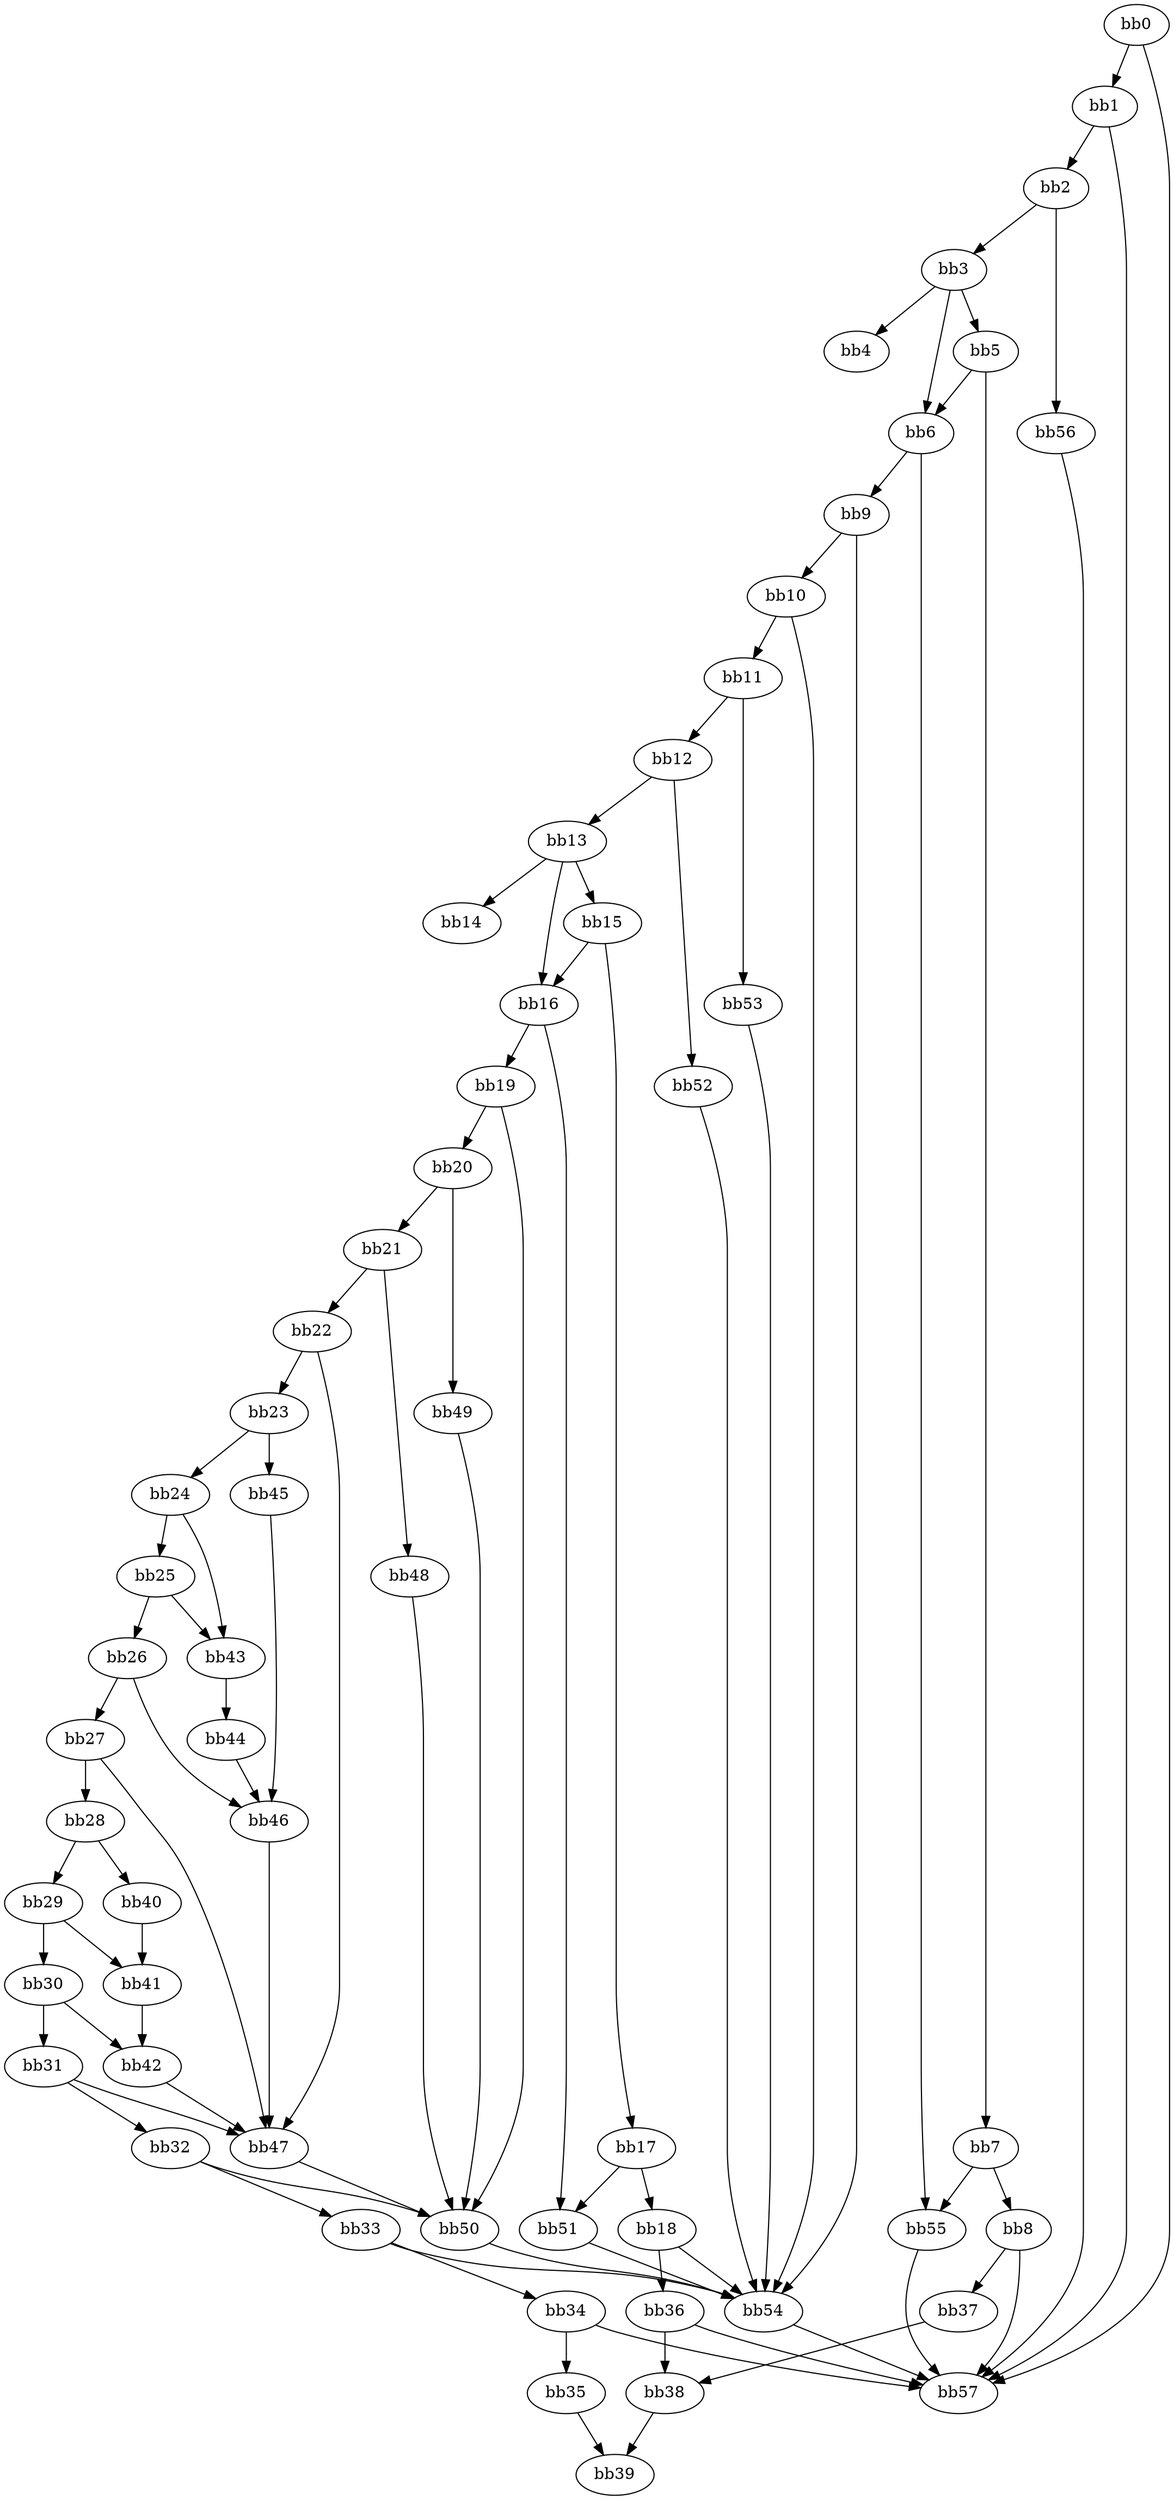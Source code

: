 digraph {
    0 [ label = "bb0\l" ]
    1 [ label = "bb1\l" ]
    2 [ label = "bb2\l" ]
    3 [ label = "bb3\l" ]
    4 [ label = "bb4\l" ]
    5 [ label = "bb5\l" ]
    6 [ label = "bb6\l" ]
    7 [ label = "bb7\l" ]
    8 [ label = "bb8\l" ]
    9 [ label = "bb9\l" ]
    10 [ label = "bb10\l" ]
    11 [ label = "bb11\l" ]
    12 [ label = "bb12\l" ]
    13 [ label = "bb13\l" ]
    14 [ label = "bb14\l" ]
    15 [ label = "bb15\l" ]
    16 [ label = "bb16\l" ]
    17 [ label = "bb17\l" ]
    18 [ label = "bb18\l" ]
    19 [ label = "bb19\l" ]
    20 [ label = "bb20\l" ]
    21 [ label = "bb21\l" ]
    22 [ label = "bb22\l" ]
    23 [ label = "bb23\l" ]
    24 [ label = "bb24\l" ]
    25 [ label = "bb25\l" ]
    26 [ label = "bb26\l" ]
    27 [ label = "bb27\l" ]
    28 [ label = "bb28\l" ]
    29 [ label = "bb29\l" ]
    30 [ label = "bb30\l" ]
    31 [ label = "bb31\l" ]
    32 [ label = "bb32\l" ]
    33 [ label = "bb33\l" ]
    34 [ label = "bb34\l" ]
    35 [ label = "bb35\l" ]
    36 [ label = "bb36\l" ]
    37 [ label = "bb37\l" ]
    38 [ label = "bb38\l" ]
    39 [ label = "bb39\l" ]
    40 [ label = "bb40\l" ]
    41 [ label = "bb41\l" ]
    42 [ label = "bb42\l" ]
    43 [ label = "bb43\l" ]
    44 [ label = "bb44\l" ]
    45 [ label = "bb45\l" ]
    46 [ label = "bb46\l" ]
    47 [ label = "bb47\l" ]
    48 [ label = "bb48\l" ]
    49 [ label = "bb49\l" ]
    50 [ label = "bb50\l" ]
    51 [ label = "bb51\l" ]
    52 [ label = "bb52\l" ]
    53 [ label = "bb53\l" ]
    54 [ label = "bb54\l" ]
    55 [ label = "bb55\l" ]
    56 [ label = "bb56\l" ]
    57 [ label = "bb57\l" ]
    0 -> 1 [ ]
    0 -> 57 [ ]
    1 -> 2 [ ]
    1 -> 57 [ ]
    2 -> 3 [ ]
    2 -> 56 [ ]
    3 -> 4 [ ]
    3 -> 5 [ ]
    3 -> 6 [ ]
    5 -> 6 [ ]
    5 -> 7 [ ]
    6 -> 9 [ ]
    6 -> 55 [ ]
    7 -> 8 [ ]
    7 -> 55 [ ]
    8 -> 37 [ ]
    8 -> 57 [ ]
    9 -> 10 [ ]
    9 -> 54 [ ]
    10 -> 11 [ ]
    10 -> 54 [ ]
    11 -> 12 [ ]
    11 -> 53 [ ]
    12 -> 13 [ ]
    12 -> 52 [ ]
    13 -> 14 [ ]
    13 -> 15 [ ]
    13 -> 16 [ ]
    15 -> 16 [ ]
    15 -> 17 [ ]
    16 -> 19 [ ]
    16 -> 51 [ ]
    17 -> 18 [ ]
    17 -> 51 [ ]
    18 -> 36 [ ]
    18 -> 54 [ ]
    19 -> 20 [ ]
    19 -> 50 [ ]
    20 -> 21 [ ]
    20 -> 49 [ ]
    21 -> 22 [ ]
    21 -> 48 [ ]
    22 -> 23 [ ]
    22 -> 47 [ ]
    23 -> 24 [ ]
    23 -> 45 [ ]
    24 -> 25 [ ]
    24 -> 43 [ ]
    25 -> 26 [ ]
    25 -> 43 [ ]
    26 -> 27 [ ]
    26 -> 46 [ ]
    27 -> 28 [ ]
    27 -> 47 [ ]
    28 -> 29 [ ]
    28 -> 40 [ ]
    29 -> 30 [ ]
    29 -> 41 [ ]
    30 -> 31 [ ]
    30 -> 42 [ ]
    31 -> 32 [ ]
    31 -> 47 [ ]
    32 -> 33 [ ]
    32 -> 50 [ ]
    33 -> 34 [ ]
    33 -> 54 [ ]
    34 -> 35 [ ]
    34 -> 57 [ ]
    35 -> 39 [ ]
    36 -> 38 [ ]
    36 -> 57 [ ]
    37 -> 38 [ ]
    38 -> 39 [ ]
    40 -> 41 [ ]
    41 -> 42 [ ]
    42 -> 47 [ ]
    43 -> 44 [ ]
    44 -> 46 [ ]
    45 -> 46 [ ]
    46 -> 47 [ ]
    47 -> 50 [ ]
    48 -> 50 [ ]
    49 -> 50 [ ]
    50 -> 54 [ ]
    51 -> 54 [ ]
    52 -> 54 [ ]
    53 -> 54 [ ]
    54 -> 57 [ ]
    55 -> 57 [ ]
    56 -> 57 [ ]
}

